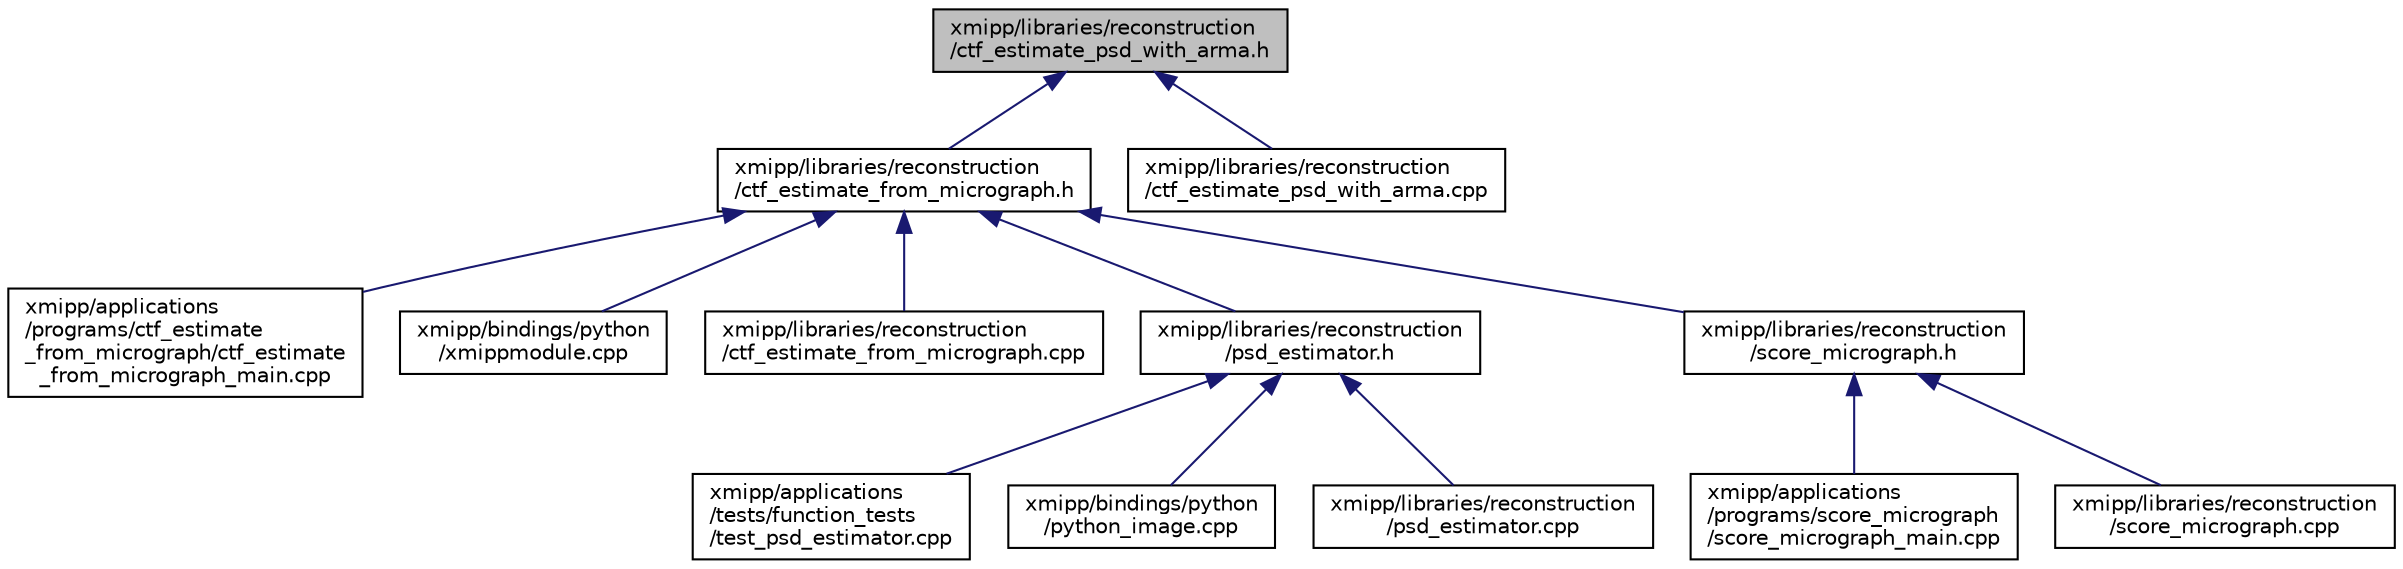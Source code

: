 digraph "xmipp/libraries/reconstruction/ctf_estimate_psd_with_arma.h"
{
  edge [fontname="Helvetica",fontsize="10",labelfontname="Helvetica",labelfontsize="10"];
  node [fontname="Helvetica",fontsize="10",shape=record];
  Node26 [label="xmipp/libraries/reconstruction\l/ctf_estimate_psd_with_arma.h",height=0.2,width=0.4,color="black", fillcolor="grey75", style="filled", fontcolor="black"];
  Node26 -> Node27 [dir="back",color="midnightblue",fontsize="10",style="solid",fontname="Helvetica"];
  Node27 [label="xmipp/libraries/reconstruction\l/ctf_estimate_from_micrograph.h",height=0.2,width=0.4,color="black", fillcolor="white", style="filled",URL="$ctf__estimate__from__micrograph_8h.html"];
  Node27 -> Node28 [dir="back",color="midnightblue",fontsize="10",style="solid",fontname="Helvetica"];
  Node28 [label="xmipp/applications\l/programs/ctf_estimate\l_from_micrograph/ctf_estimate\l_from_micrograph_main.cpp",height=0.2,width=0.4,color="black", fillcolor="white", style="filled",URL="$ctf__estimate__from__micrograph__main_8cpp.html"];
  Node27 -> Node29 [dir="back",color="midnightblue",fontsize="10",style="solid",fontname="Helvetica"];
  Node29 [label="xmipp/bindings/python\l/xmippmodule.cpp",height=0.2,width=0.4,color="black", fillcolor="white", style="filled",URL="$xmippmodule_8cpp.html"];
  Node27 -> Node30 [dir="back",color="midnightblue",fontsize="10",style="solid",fontname="Helvetica"];
  Node30 [label="xmipp/libraries/reconstruction\l/ctf_estimate_from_micrograph.cpp",height=0.2,width=0.4,color="black", fillcolor="white", style="filled",URL="$ctf__estimate__from__micrograph_8cpp.html"];
  Node27 -> Node31 [dir="back",color="midnightblue",fontsize="10",style="solid",fontname="Helvetica"];
  Node31 [label="xmipp/libraries/reconstruction\l/psd_estimator.h",height=0.2,width=0.4,color="black", fillcolor="white", style="filled",URL="$psd__estimator_8h.html"];
  Node31 -> Node32 [dir="back",color="midnightblue",fontsize="10",style="solid",fontname="Helvetica"];
  Node32 [label="xmipp/applications\l/tests/function_tests\l/test_psd_estimator.cpp",height=0.2,width=0.4,color="black", fillcolor="white", style="filled",URL="$test__psd__estimator_8cpp.html"];
  Node31 -> Node33 [dir="back",color="midnightblue",fontsize="10",style="solid",fontname="Helvetica"];
  Node33 [label="xmipp/bindings/python\l/python_image.cpp",height=0.2,width=0.4,color="black", fillcolor="white", style="filled",URL="$python__image_8cpp.html"];
  Node31 -> Node34 [dir="back",color="midnightblue",fontsize="10",style="solid",fontname="Helvetica"];
  Node34 [label="xmipp/libraries/reconstruction\l/psd_estimator.cpp",height=0.2,width=0.4,color="black", fillcolor="white", style="filled",URL="$psd__estimator_8cpp.html"];
  Node27 -> Node35 [dir="back",color="midnightblue",fontsize="10",style="solid",fontname="Helvetica"];
  Node35 [label="xmipp/libraries/reconstruction\l/score_micrograph.h",height=0.2,width=0.4,color="black", fillcolor="white", style="filled",URL="$score__micrograph_8h.html"];
  Node35 -> Node36 [dir="back",color="midnightblue",fontsize="10",style="solid",fontname="Helvetica"];
  Node36 [label="xmipp/applications\l/programs/score_micrograph\l/score_micrograph_main.cpp",height=0.2,width=0.4,color="black", fillcolor="white", style="filled",URL="$score__micrograph__main_8cpp.html"];
  Node35 -> Node37 [dir="back",color="midnightblue",fontsize="10",style="solid",fontname="Helvetica"];
  Node37 [label="xmipp/libraries/reconstruction\l/score_micrograph.cpp",height=0.2,width=0.4,color="black", fillcolor="white", style="filled",URL="$score__micrograph_8cpp.html"];
  Node26 -> Node38 [dir="back",color="midnightblue",fontsize="10",style="solid",fontname="Helvetica"];
  Node38 [label="xmipp/libraries/reconstruction\l/ctf_estimate_psd_with_arma.cpp",height=0.2,width=0.4,color="black", fillcolor="white", style="filled",URL="$ctf__estimate__psd__with__arma_8cpp.html"];
}
